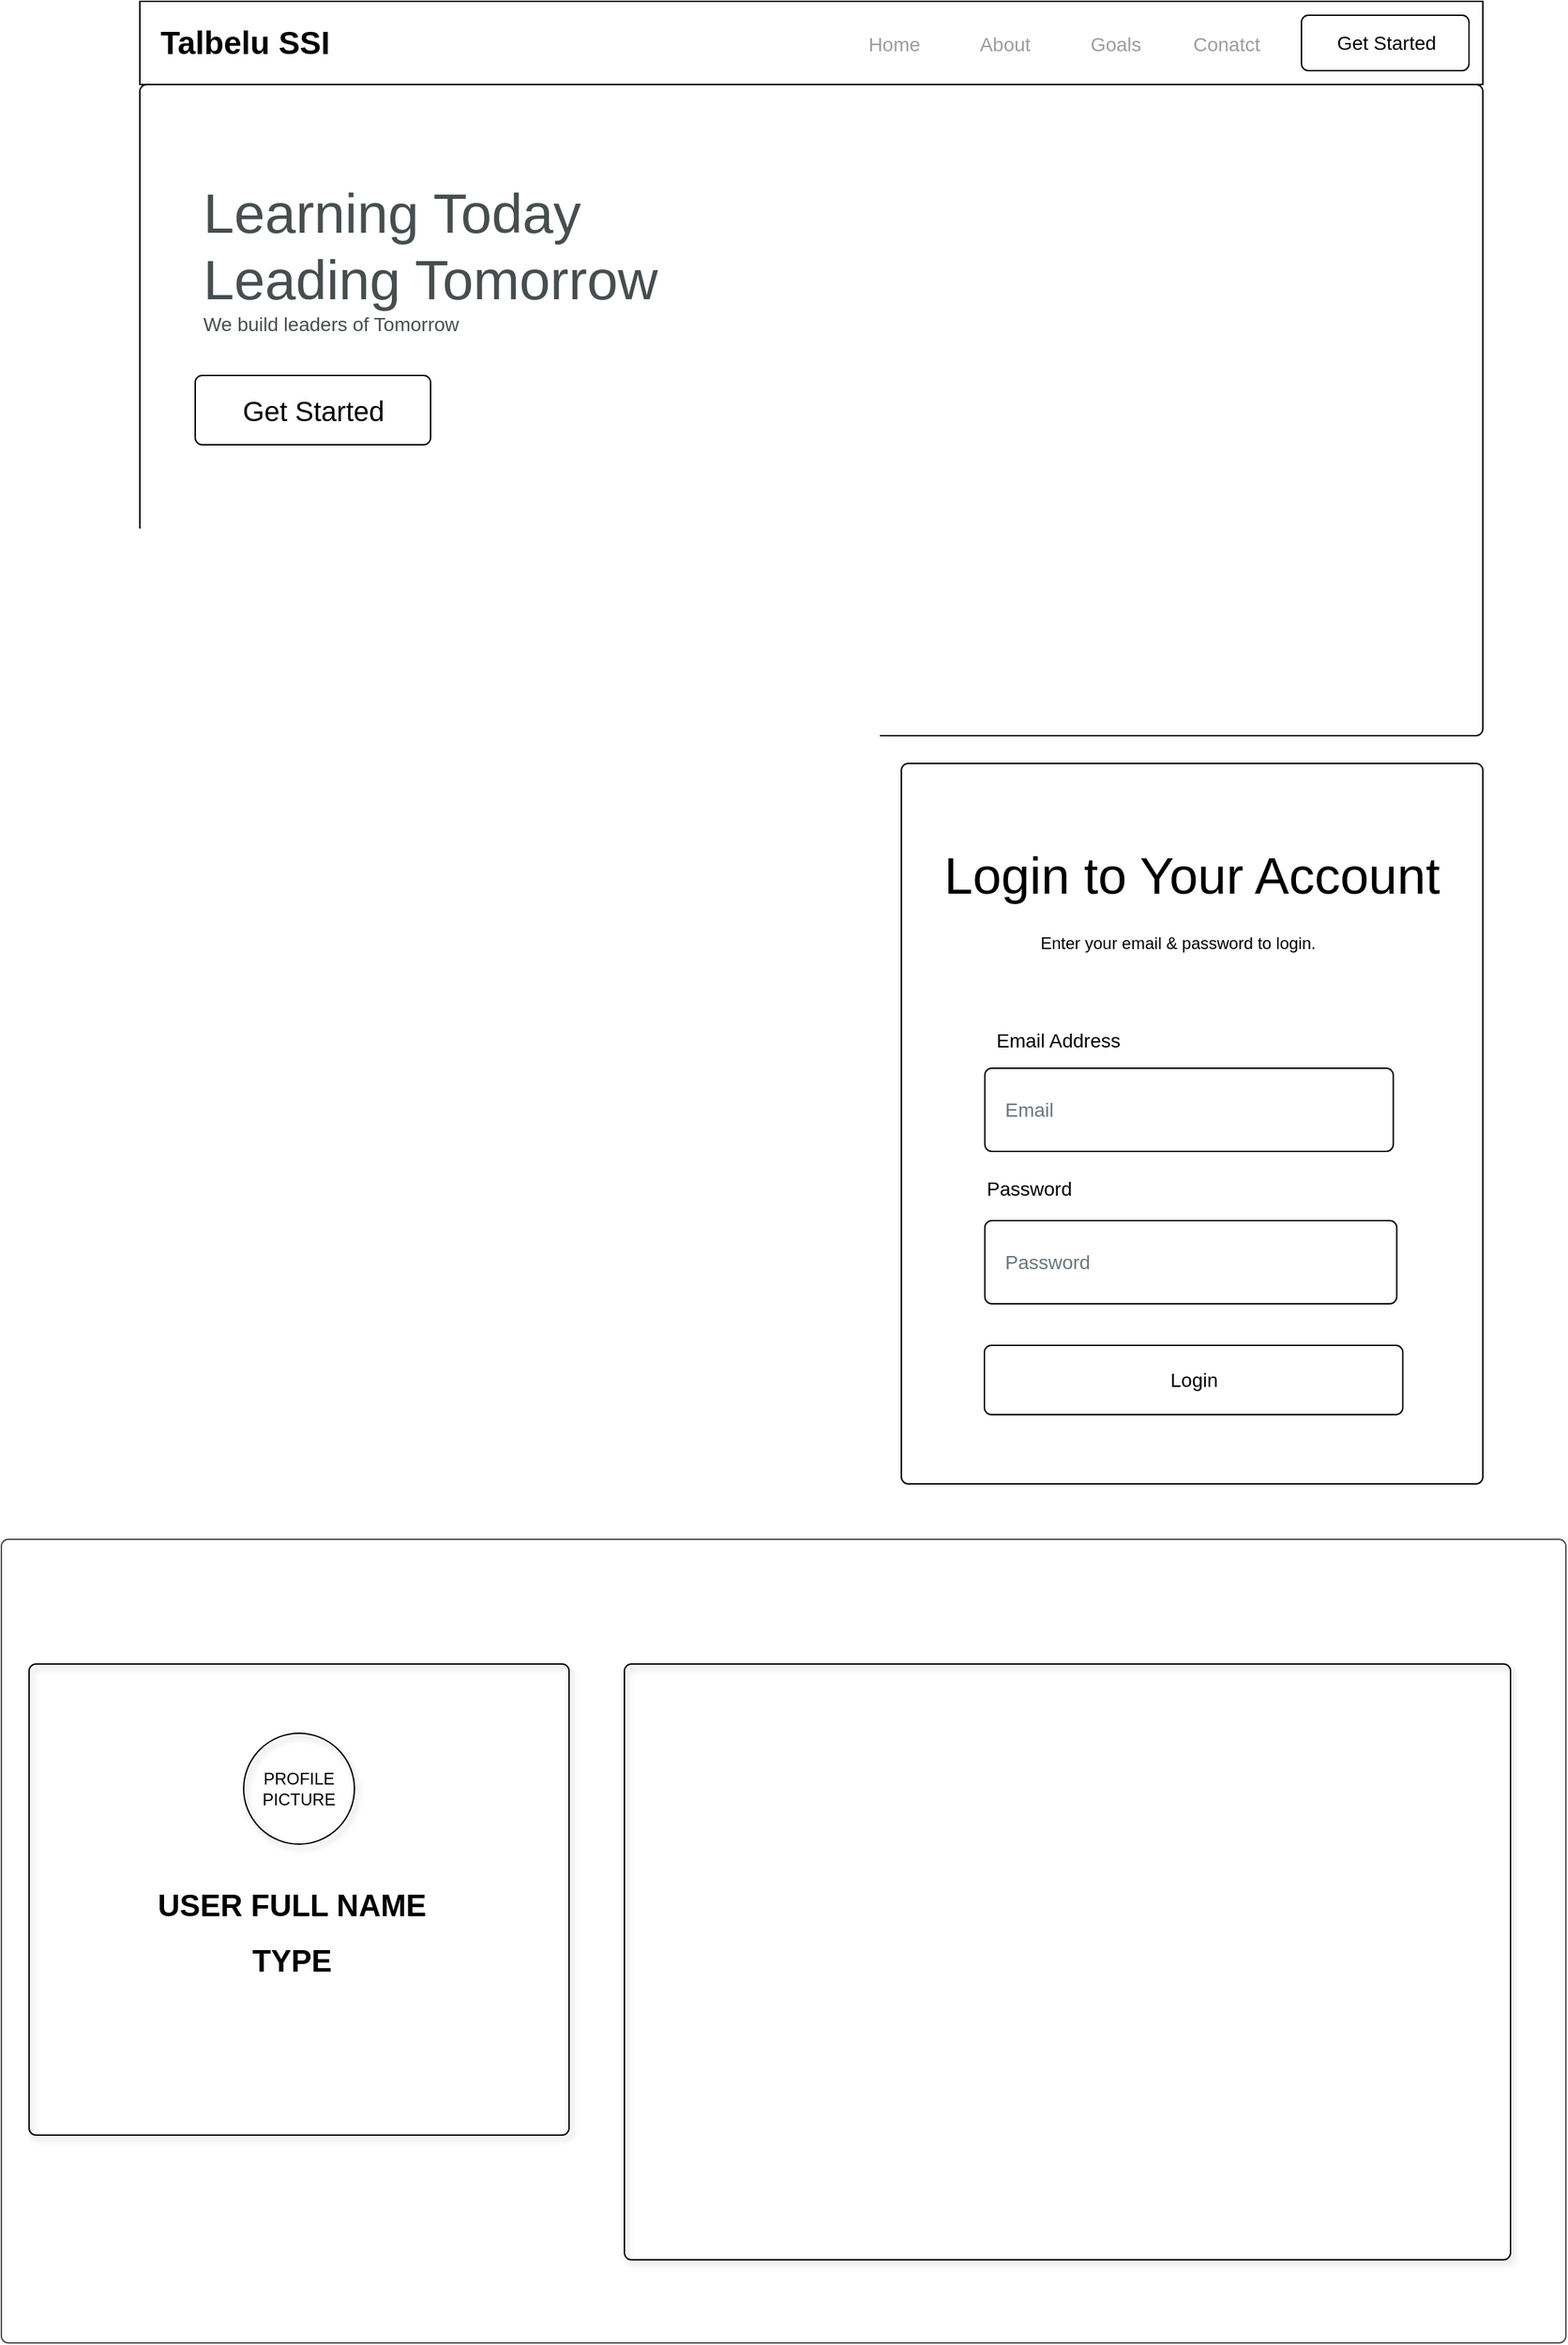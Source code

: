 <mxfile version="13.9.9" type="device"><diagram name="Page-1" id="c9db0220-8083-56f3-ca83-edcdcd058819"><mxGraphModel dx="2130" dy="1215" grid="1" gridSize="10" guides="1" tooltips="1" connect="1" arrows="1" fold="1" page="1" pageScale="1.5" pageWidth="826" pageHeight="1169" background="#ffffff" math="0" shadow="0"><root><mxCell id="0" style=";html=1;"/><mxCell id="1" style=";html=1;" parent="0"/><mxCell id="sbqjeCfieI_K2HsM4Q7S-1" value="&lt;span style=&quot;line-height: 160%&quot;&gt;&lt;br&gt;&lt;/span&gt;" style="html=1;shadow=0;dashed=0;shape=mxgraph.bootstrap.rrect;rSize=5;html=1;whiteSpace=wrap;align=left;spacing=15;fontSize=14;verticalAlign=top;spacingTop=40;strokeColor=#4D4D4D;fillColor=none;" parent="1" vertex="1"><mxGeometry x="30" y="1150" width="1130" height="580" as="geometry"/></mxCell><mxCell id="97ganRUcsxhfd1aJ40h8-5" value="&lt;span style=&quot;font-size: 37px&quot;&gt;Login to Your Account&lt;/span&gt;&lt;br&gt;&lt;div style=&quot;text-align: left ; font-size: 17px&quot;&gt;&lt;br&gt;&lt;/div&gt;" style="html=1;shadow=0;dashed=0;shape=mxgraph.bootstrap.rrect;rSize=5;html=1;whiteSpace=wrap;align=center;spacing=15;fontSize=14;verticalAlign=top;spacingTop=40;fillColor=none;" parent="1" vertex="1"><mxGeometry x="680" y="590" width="420" height="520" as="geometry"/></mxCell><mxCell id="BM7EaDVrK565p-_FQdqV-48" value="" style="html=1;shadow=0;dashed=0;shape=mxgraph.bootstrap.rrect;rSize=5;html=1;whiteSpace=wrap;align=center;spacing=15;fontSize=14;verticalAlign=top;spacingTop=40;fillColor=none;" parent="1" vertex="1"><mxGeometry x="130" y="100" width="970" height="470" as="geometry"/></mxCell><mxCell id="BM7EaDVrK565p-_FQdqV-41" value="&lt;b&gt;&lt;font style=&quot;font-size: 23px&quot;&gt;Talbelu SSI&lt;/font&gt;&lt;/b&gt;" style="html=1;shadow=0;dashed=0;fontSize=16;align=left;spacing=15;fillColor=none;" parent="1" vertex="1"><mxGeometry x="130" y="40" width="970" height="60" as="geometry"/></mxCell><mxCell id="BM7EaDVrK565p-_FQdqV-43" value="Home" style="fillColor=none;strokeColor=none;fontSize=14;fontColor=#9A9DA0;align=center;" parent="BM7EaDVrK565p-_FQdqV-41" vertex="1"><mxGeometry width="70" height="40" relative="1" as="geometry"><mxPoint x="510" y="10" as="offset"/></mxGeometry></mxCell><mxCell id="BM7EaDVrK565p-_FQdqV-46" value="Get Started" style="html=1;shadow=0;dashed=0;shape=mxgraph.bootstrap.rrect;rSize=5;fontSize=14;fillColor=none;" parent="BM7EaDVrK565p-_FQdqV-41" vertex="1"><mxGeometry x="1" width="121" height="40" relative="1" as="geometry"><mxPoint x="-131" y="10" as="offset"/></mxGeometry></mxCell><mxCell id="eco-gutj8FAyUNhjs2tB-1" value="About" style="fillColor=none;strokeColor=none;fontSize=14;fontColor=#9A9DA0;align=center;" parent="BM7EaDVrK565p-_FQdqV-41" vertex="1"><mxGeometry x="590" y="10" width="70" height="40" as="geometry"/></mxCell><mxCell id="eco-gutj8FAyUNhjs2tB-2" value="Goals" style="fillColor=none;strokeColor=none;fontSize=14;fontColor=#9A9DA0;align=center;" parent="BM7EaDVrK565p-_FQdqV-41" vertex="1"><mxGeometry x="670" y="10" width="70" height="40" as="geometry"/></mxCell><mxCell id="eco-gutj8FAyUNhjs2tB-3" value="Conatct" style="fillColor=none;strokeColor=none;fontSize=14;fontColor=#9A9DA0;align=center;" parent="BM7EaDVrK565p-_FQdqV-41" vertex="1"><mxGeometry x="750" y="10" width="70" height="40" as="geometry"/></mxCell><mxCell id="97ganRUcsxhfd1aJ40h8-1" value="&lt;br&gt;&lt;br&gt;&lt;div style=&quot;text-align: left&quot;&gt;&lt;span style=&quot;color: rgb(71 , 78 , 79) ; font-family: &amp;#34;helvetica&amp;#34; ; font-size: 40px&quot;&gt;Learning Today&lt;/span&gt;&lt;/div&gt;&lt;span style=&quot;color: rgb(71 , 78 , 79) ; font-family: &amp;#34;helvetica&amp;#34; ; font-style: normal ; font-weight: 400 ; letter-spacing: normal ; text-indent: 0px ; text-transform: none ; word-spacing: 0px ; font-size: 40px&quot;&gt;&lt;div style=&quot;text-align: left&quot;&gt;&lt;span&gt;Leading Tomorrow&lt;/span&gt;&lt;/div&gt;&lt;/span&gt;&lt;span style=&quot;color: rgb(71 , 78 , 79) ; font-family: &amp;#34;helvetica&amp;#34; ; font-size: 14px ; font-style: normal ; font-weight: 400 ; letter-spacing: normal ; text-indent: 0px ; text-transform: none ; word-spacing: 0px ; display: inline ; float: none&quot;&gt;&lt;div style=&quot;text-align: left&quot;&gt;&lt;span&gt;We build leaders of Tomorrow&lt;/span&gt;&lt;/div&gt;&lt;/span&gt;" style="text;html=1;align=center;verticalAlign=middle;whiteSpace=wrap;rounded=0;" parent="1" vertex="1"><mxGeometry x="150" y="130" width="380" height="160" as="geometry"/></mxCell><mxCell id="97ganRUcsxhfd1aJ40h8-2" value="&lt;font style=&quot;font-size: 20px&quot; color=&quot;#000000&quot;&gt;Get Started&lt;/font&gt;" style="html=1;shadow=0;dashed=0;shape=mxgraph.bootstrap.rrect;rSize=5;fontSize=14;fontColor=#1CA5B8;fillColor=none;" parent="1" vertex="1"><mxGeometry x="170" y="310" width="170" height="50" as="geometry"/></mxCell><mxCell id="97ganRUcsxhfd1aJ40h8-6" value="Email" style="html=1;shadow=0;dashed=0;shape=mxgraph.bootstrap.rrect;rSize=5;fillColor=none;align=left;spacing=15;fontSize=14;fontColor=#6C767D;" parent="1" vertex="1"><mxGeometry x="740.31" y="810" width="295" height="60" as="geometry"/></mxCell><mxCell id="97ganRUcsxhfd1aJ40h8-7" value="Password" style="html=1;shadow=0;dashed=0;shape=mxgraph.bootstrap.rrect;rSize=5;fillColor=none;align=left;spacing=15;fontSize=14;fontColor=#6C767D;" parent="1" vertex="1"><mxGeometry x="740.31" y="920" width="297.5" height="60" as="geometry"/></mxCell><mxCell id="97ganRUcsxhfd1aJ40h8-8" value="Login" style="html=1;shadow=0;dashed=0;shape=mxgraph.bootstrap.rrect;rSize=5;align=center;fontSize=14;fillColor=none;" parent="1" vertex="1"><mxGeometry x="740" y="1010" width="302.19" height="50" as="geometry"/></mxCell><mxCell id="97ganRUcsxhfd1aJ40h8-16" value="&lt;span style=&quot;line-height: 160%&quot;&gt;&lt;br&gt;&lt;/span&gt;" style="html=1;shadow=1;dashed=0;shape=mxgraph.bootstrap.rrect;rSize=5;html=1;whiteSpace=wrap;align=left;spacing=15;fontSize=14;verticalAlign=top;spacingTop=40;sketch=0;fillColor=none;" parent="1" vertex="1"><mxGeometry x="50" y="1240" width="390" height="340" as="geometry"/></mxCell><mxCell id="eco-gutj8FAyUNhjs2tB-4" value="&lt;font style=&quot;font-size: 14px&quot;&gt;Email Address&lt;/font&gt;" style="text;html=1;strokeColor=none;fillColor=none;align=center;verticalAlign=middle;whiteSpace=wrap;rounded=0;" parent="1" vertex="1"><mxGeometry x="739.06" y="780" width="108.75" height="20" as="geometry"/></mxCell><mxCell id="eco-gutj8FAyUNhjs2tB-5" value="&lt;font style=&quot;font-size: 14px&quot;&gt;Password&lt;/font&gt;" style="text;html=1;strokeColor=none;fillColor=none;align=center;verticalAlign=middle;whiteSpace=wrap;rounded=0;" parent="1" vertex="1"><mxGeometry x="717.81" y="887" width="108.75" height="20" as="geometry"/></mxCell><mxCell id="eco-gutj8FAyUNhjs2tB-6" value="Enter your email &amp;amp; password to login." style="text;align=center;verticalAlign=middle;rounded=0;whiteSpace=wrap;html=1;" parent="1" vertex="1"><mxGeometry x="710" y="710" width="340" height="20" as="geometry"/></mxCell><mxCell id="sbqjeCfieI_K2HsM4Q7S-2" value="&lt;span style=&quot;line-height: 160%&quot;&gt;&lt;br&gt;&lt;/span&gt;" style="html=1;shadow=1;dashed=0;shape=mxgraph.bootstrap.rrect;rSize=5;html=1;whiteSpace=wrap;align=left;spacing=15;fontSize=14;verticalAlign=top;spacingTop=40;sketch=0;fillColor=none;" parent="1" vertex="1"><mxGeometry x="480" y="1240" width="640" height="430" as="geometry"/></mxCell><mxCell id="sbqjeCfieI_K2HsM4Q7S-3" value="PROFILE PICTURE" style="ellipse;whiteSpace=wrap;html=1;aspect=fixed;shadow=1;sketch=0;strokeColor=#000000;fillColor=none;" parent="1" vertex="1"><mxGeometry x="205" y="1290" width="80" height="80" as="geometry"/></mxCell><mxCell id="sbqjeCfieI_K2HsM4Q7S-4" value="USER FULL NAME" style="text;html=1;strokeColor=none;fillColor=none;align=center;verticalAlign=middle;whiteSpace=wrap;rounded=0;shadow=1;sketch=0;fontStyle=1;fontSize=22;" parent="1" vertex="1"><mxGeometry x="110" y="1400" width="260" height="30" as="geometry"/></mxCell><mxCell id="sbqjeCfieI_K2HsM4Q7S-5" value="TYPE" style="text;html=1;strokeColor=none;fillColor=none;align=center;verticalAlign=middle;whiteSpace=wrap;rounded=0;shadow=1;sketch=0;fontStyle=1;fontSize=22;" parent="1" vertex="1"><mxGeometry x="110" y="1445" width="260" height="20" as="geometry"/></mxCell></root></mxGraphModel></diagram></mxfile>